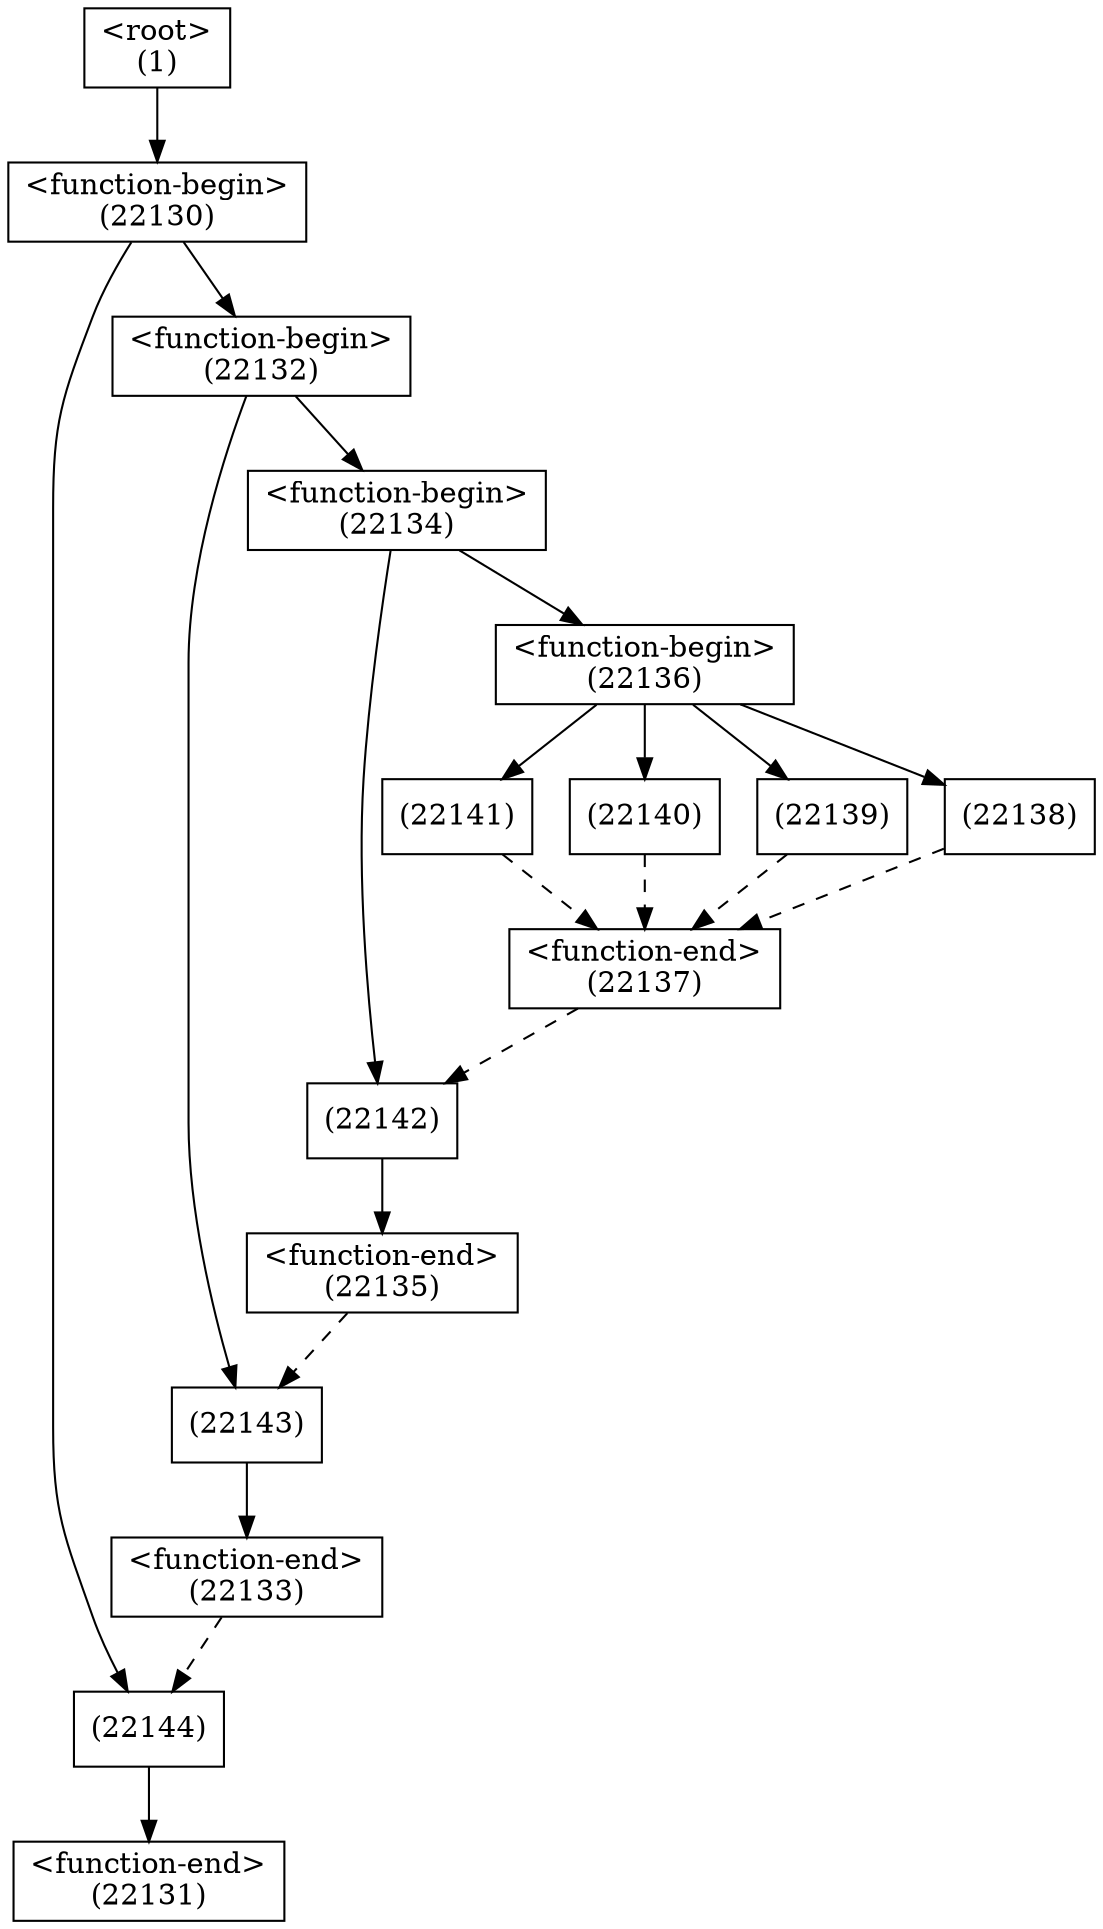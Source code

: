 digraph graphname {
n22144 [shape=box,label="(22144)"];
n22133 -> n22144[style="dashed"];
n22130 -> n22144[style="solid"];
n22143 [shape=box,label="(22143)"];
n22135 -> n22143[style="dashed"];
n22132 -> n22143[style="solid"];
n22142 [shape=box,label="(22142)"];
n22137 -> n22142[style="dashed"];
n22134 -> n22142[style="solid"];
n22141 [shape=box,label="(22141)"];
n22136 -> n22141[style="solid"];
n22140 [shape=box,label="(22140)"];
n22136 -> n22140[style="solid"];
n22139 [shape=box,label="(22139)"];
n22136 -> n22139[style="solid"];
n22138 [shape=box,label="(22138)"];
n22136 -> n22138[style="solid"];
n22137 [shape=box,label="<function-end>
(22137)"];
n22141 -> n22137[style="dashed"];
n22140 -> n22137[style="dashed"];
n22139 -> n22137[style="dashed"];
n22138 -> n22137[style="dashed"];
n22136 [shape=box,label="<function-begin>
(22136)"];
n22134 -> n22136[style="solid"];
n22135 [shape=box,label="<function-end>
(22135)"];
n22142 -> n22135[style="solid"];
n22134 [shape=box,label="<function-begin>
(22134)"];
n22132 -> n22134[style="solid"];
n22133 [shape=box,label="<function-end>
(22133)"];
n22143 -> n22133[style="solid"];
n22132 [shape=box,label="<function-begin>
(22132)"];
n22130 -> n22132[style="solid"];
n22131 [shape=box,label="<function-end>
(22131)"];
n22144 -> n22131[style="solid"];
n22130 [shape=box,label="<function-begin>
(22130)"];
n1 -> n22130[style="solid"];
n1 [shape=box,label="<root>
(1)"];
}

